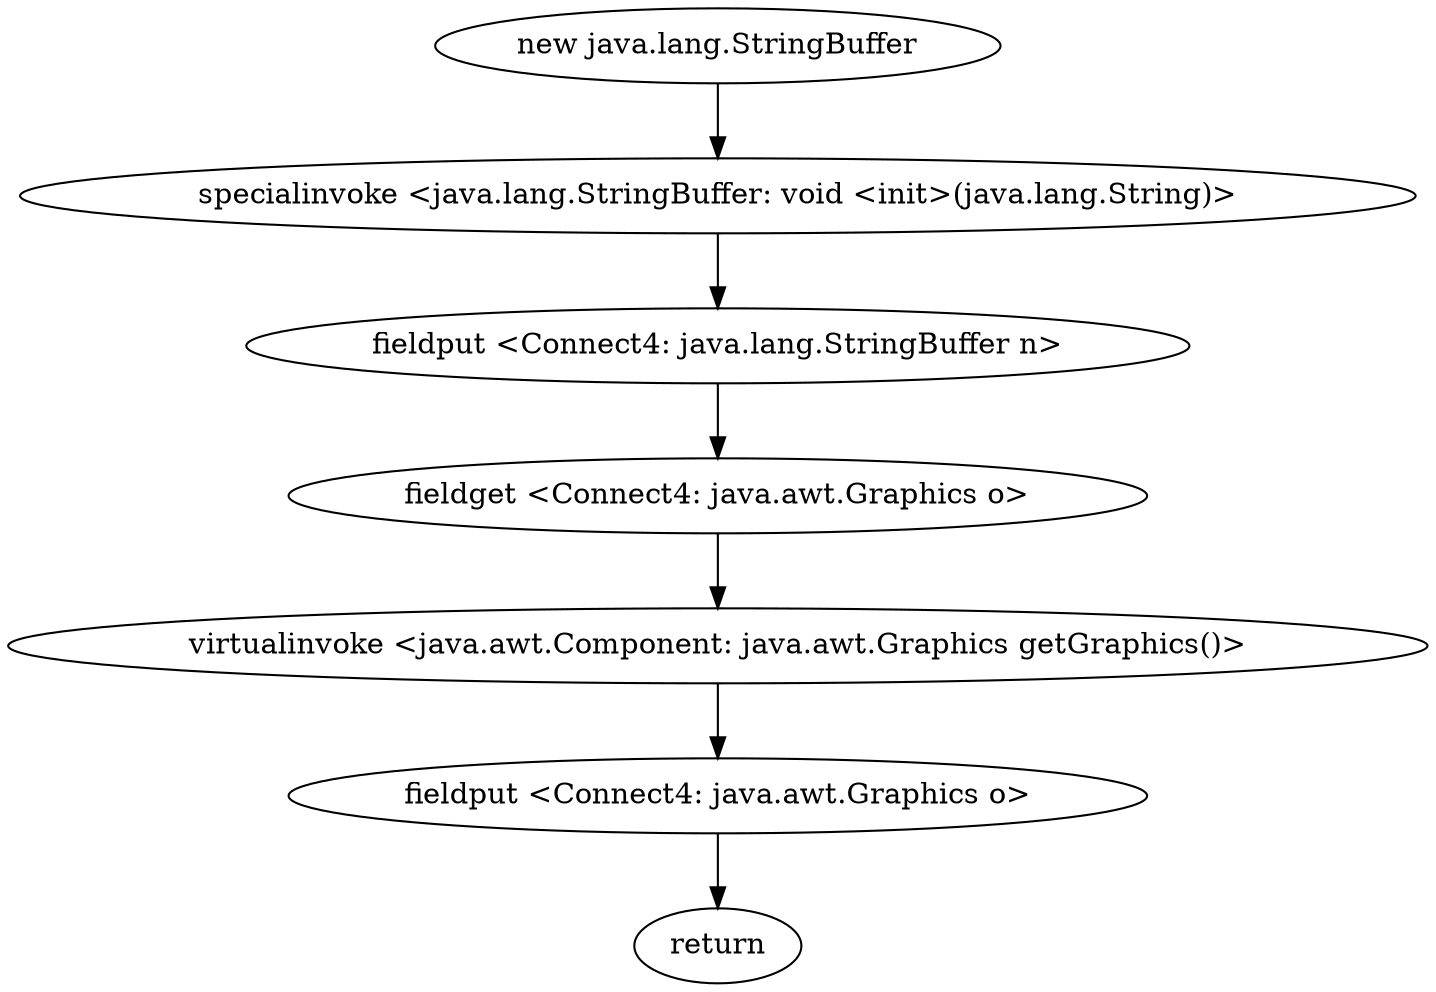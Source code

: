 digraph "" {
"new java.lang.StringBuffer";
 "new java.lang.StringBuffer"->"specialinvoke <java.lang.StringBuffer: void <init>(java.lang.String)>";
 "specialinvoke <java.lang.StringBuffer: void <init>(java.lang.String)>"->"fieldput <Connect4: java.lang.StringBuffer n>";
 "fieldput <Connect4: java.lang.StringBuffer n>"->"fieldget <Connect4: java.awt.Graphics o>";
 "fieldget <Connect4: java.awt.Graphics o>"->"virtualinvoke <java.awt.Component: java.awt.Graphics getGraphics()>";
 "virtualinvoke <java.awt.Component: java.awt.Graphics getGraphics()>"->"fieldput <Connect4: java.awt.Graphics o>";
 "fieldput <Connect4: java.awt.Graphics o>"->"return";
}
